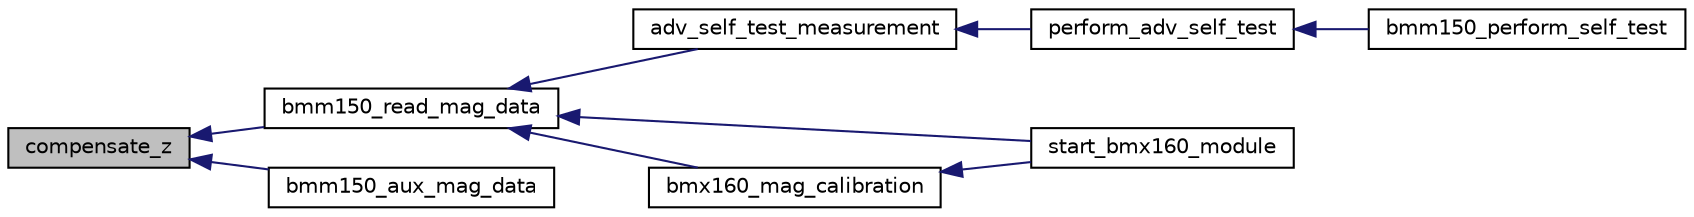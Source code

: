 digraph "compensate_z"
{
  edge [fontname="Helvetica",fontsize="10",labelfontname="Helvetica",labelfontsize="10"];
  node [fontname="Helvetica",fontsize="10",shape=record];
  rankdir="LR";
  Node1 [label="compensate_z",height=0.2,width=0.4,color="black", fillcolor="grey75", style="filled", fontcolor="black"];
  Node1 -> Node2 [dir="back",color="midnightblue",fontsize="10",style="solid",fontname="Helvetica"];
  Node2 [label="bmm150_read_mag_data",height=0.2,width=0.4,color="black", fillcolor="white", style="filled",URL="$bmm150_8h.html#abdb1f4947a1e2639326420a9fc7a2b12",tooltip="This API reads the magnetometer data from registers 0x42 to 0x49 and updates the dev structure with c..."];
  Node2 -> Node3 [dir="back",color="midnightblue",fontsize="10",style="solid",fontname="Helvetica"];
  Node3 [label="adv_self_test_measurement",height=0.2,width=0.4,color="black", fillcolor="white", style="filled",URL="$bmm150_8c.html#ab1fae57cefc4b440fde4c7a26f7fa49a",tooltip="This internal API is used to set the positive or negative value of self-test current and obtain the c..."];
  Node3 -> Node4 [dir="back",color="midnightblue",fontsize="10",style="solid",fontname="Helvetica"];
  Node4 [label="perform_adv_self_test",height=0.2,width=0.4,color="black", fillcolor="white", style="filled",URL="$bmm150_8c.html#abdf010fd02ffb5abbbc88390ff59c40a",tooltip="This internal API is used to perform advanced self test for Z axis. "];
  Node4 -> Node5 [dir="back",color="midnightblue",fontsize="10",style="solid",fontname="Helvetica"];
  Node5 [label="bmm150_perform_self_test",height=0.2,width=0.4,color="black", fillcolor="white", style="filled",URL="$bmm150_8h.html#aabaad6846eae116f278af4c87d432b2f",tooltip="This API is used to perform the complete self test (both normal and advanced) for the BMM150 sensor..."];
  Node2 -> Node6 [dir="back",color="midnightblue",fontsize="10",style="solid",fontname="Helvetica"];
  Node6 [label="start_bmx160_module",height=0.2,width=0.4,color="black", fillcolor="white", style="filled",URL="$group___b_m_x160.html#ga3c92c87bd9ca59bc115bc38377fd51e8",tooltip="Start BMX160 threads. "];
  Node2 -> Node7 [dir="back",color="midnightblue",fontsize="10",style="solid",fontname="Helvetica"];
  Node7 [label="bmx160_mag_calibration",height=0.2,width=0.4,color="black", fillcolor="white", style="filled",URL="$group___b_m_x160.html#gadfae2f890ccf344affabc18eccb13004"];
  Node7 -> Node6 [dir="back",color="midnightblue",fontsize="10",style="solid",fontname="Helvetica"];
  Node1 -> Node8 [dir="back",color="midnightblue",fontsize="10",style="solid",fontname="Helvetica"];
  Node8 [label="bmm150_aux_mag_data",height=0.2,width=0.4,color="black", fillcolor="white", style="filled",URL="$bmm150_8h.html#abc0895a5c1c847e18e33daf5cd69c1b6",tooltip="This API is used to compensate the raw mag data. "];
}
